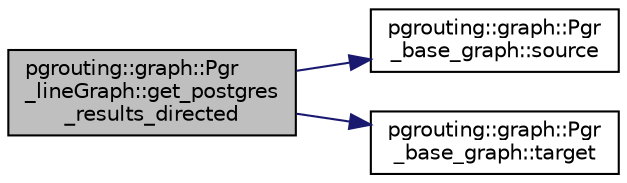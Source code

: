 digraph "pgrouting::graph::Pgr_lineGraph::get_postgres_results_directed"
{
  edge [fontname="Helvetica",fontsize="10",labelfontname="Helvetica",labelfontsize="10"];
  node [fontname="Helvetica",fontsize="10",shape=record];
  rankdir="LR";
  Node38 [label="pgrouting::graph::Pgr\l_lineGraph::get_postgres\l_results_directed",height=0.2,width=0.4,color="black", fillcolor="grey75", style="filled", fontcolor="black"];
  Node38 -> Node39 [color="midnightblue",fontsize="10",style="solid",fontname="Helvetica"];
  Node39 [label="pgrouting::graph::Pgr\l_base_graph::source",height=0.2,width=0.4,color="black", fillcolor="white", style="filled",URL="$classpgrouting_1_1graph_1_1Pgr__base__graph.html#ad98fd25cf17ce36de3f4e7799c5fcf63"];
  Node38 -> Node40 [color="midnightblue",fontsize="10",style="solid",fontname="Helvetica"];
  Node40 [label="pgrouting::graph::Pgr\l_base_graph::target",height=0.2,width=0.4,color="black", fillcolor="white", style="filled",URL="$classpgrouting_1_1graph_1_1Pgr__base__graph.html#a6c9df228fe6c9c49d49d303ad9871234"];
}

